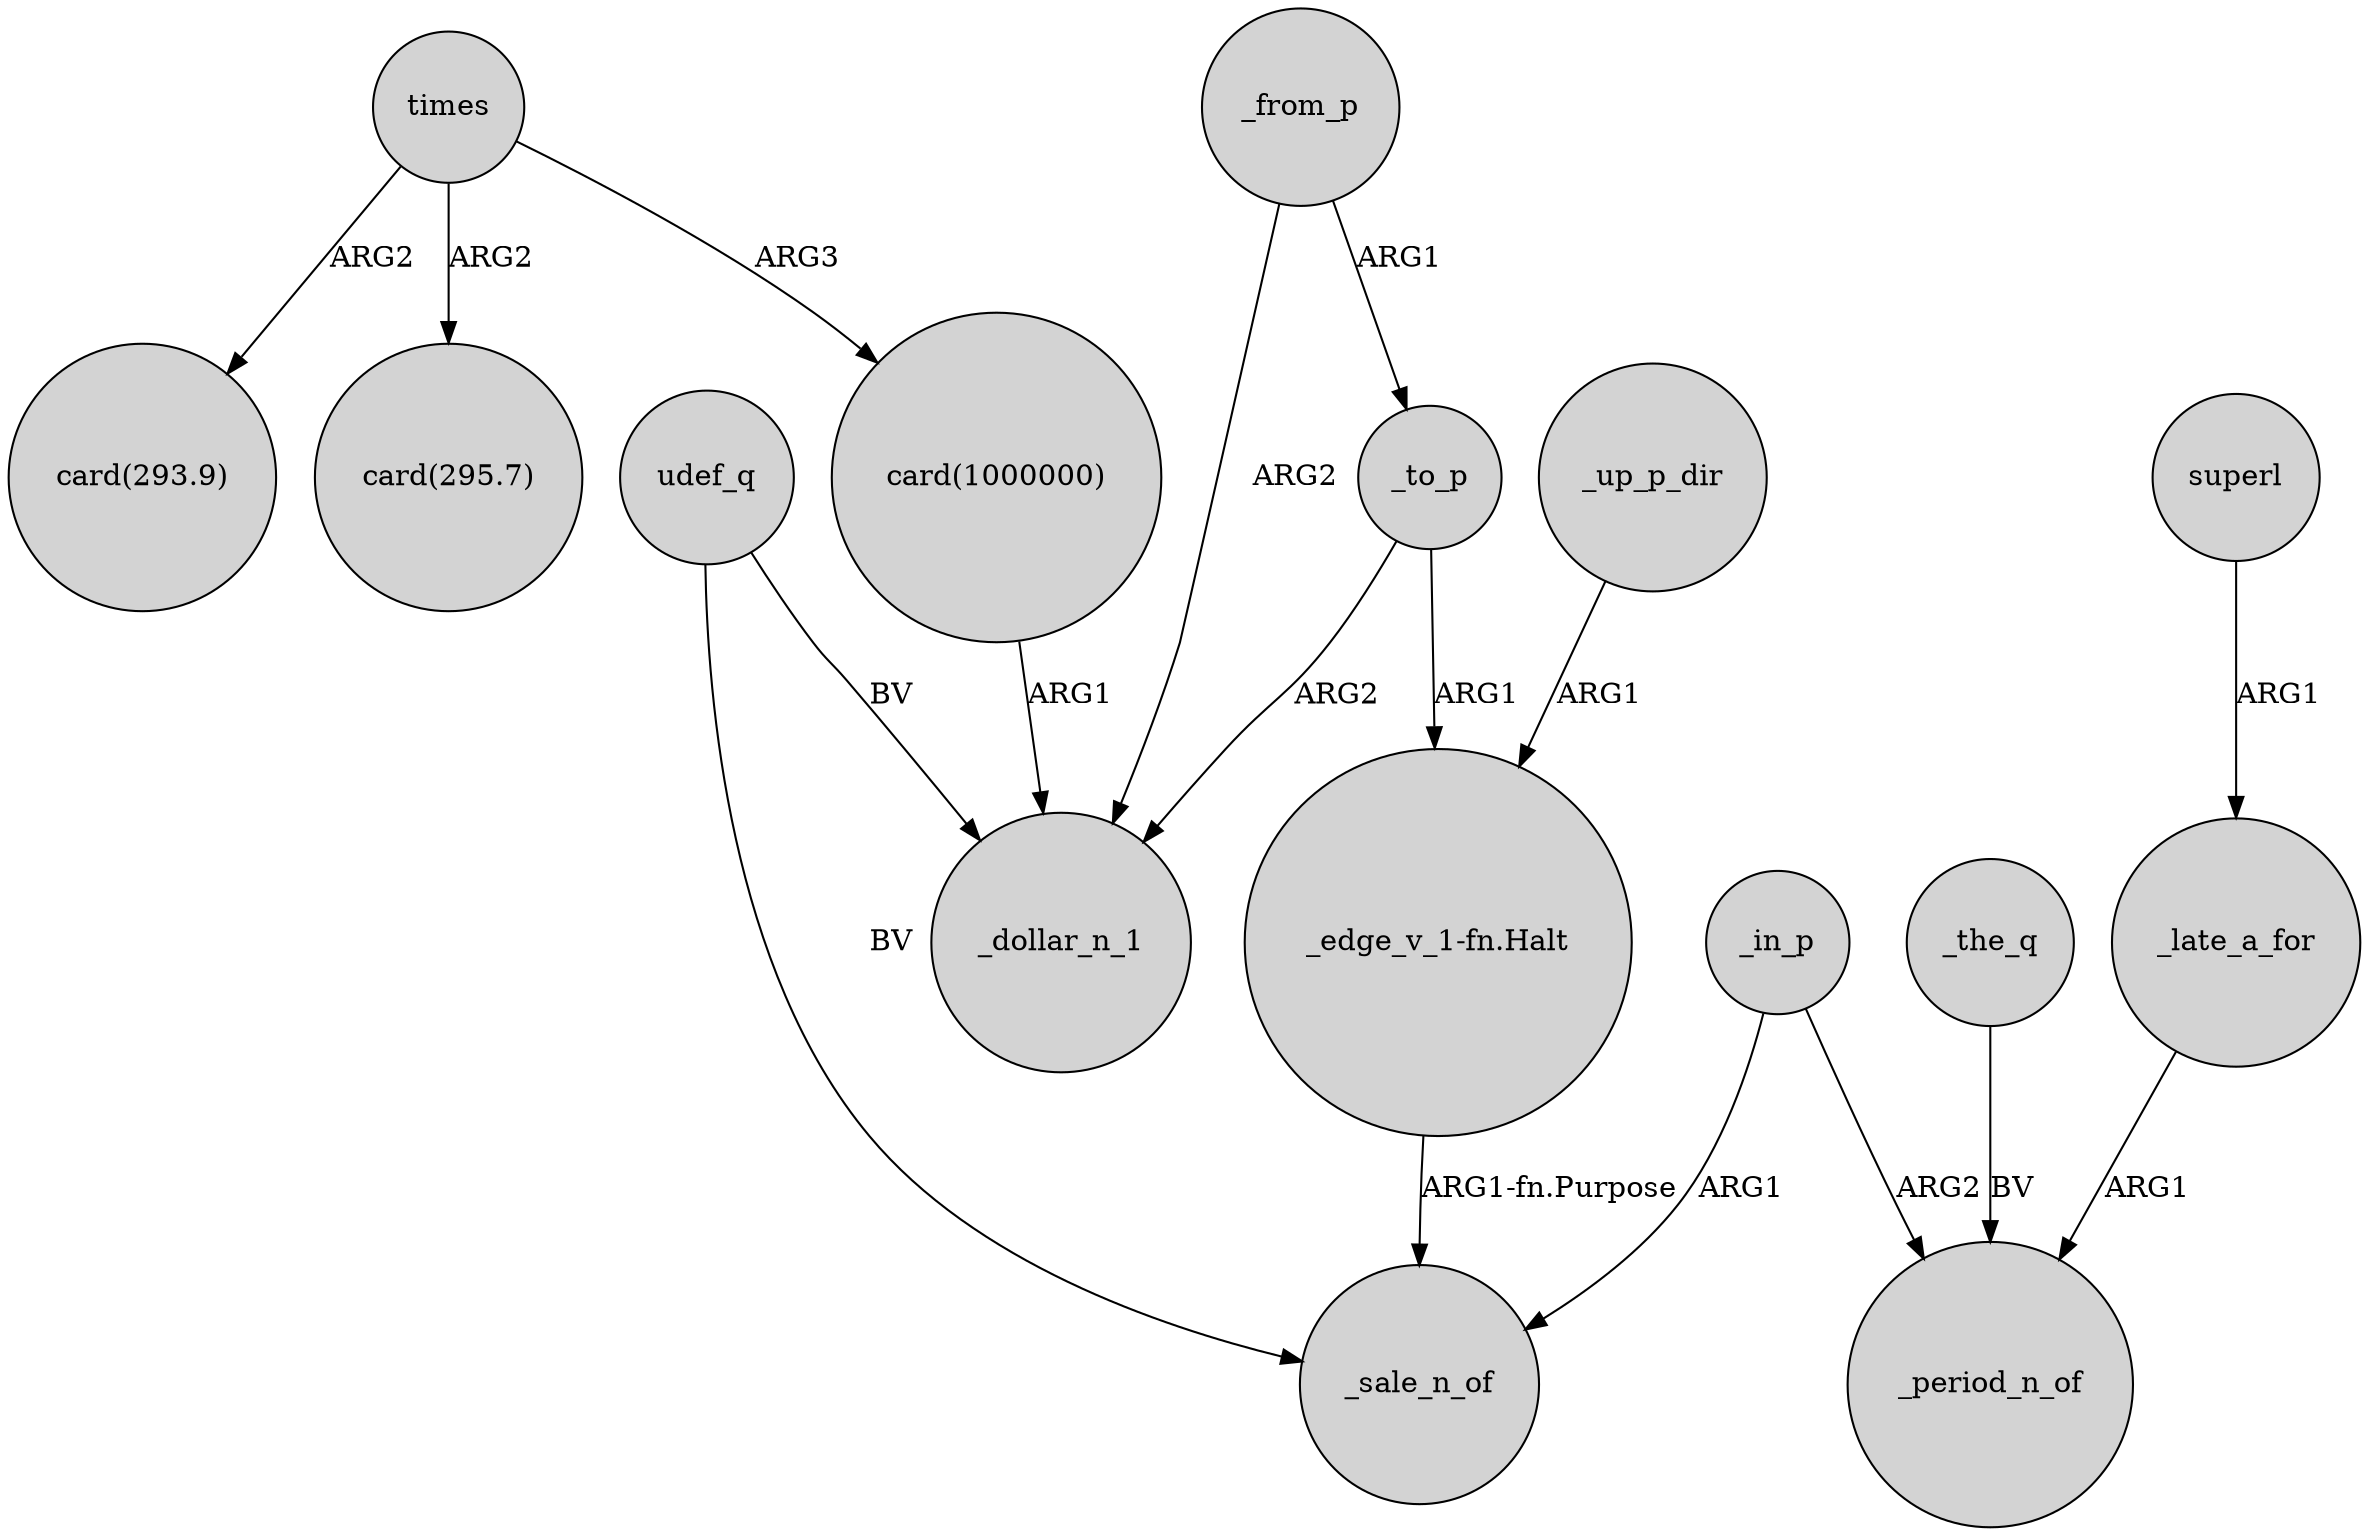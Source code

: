 digraph {
	node [shape=circle style=filled]
	times -> "card(1000000)" [label=ARG3]
	_up_p_dir -> "_edge_v_1-fn.Halt" [label=ARG1]
	times -> "card(295.7)" [label=ARG2]
	"_edge_v_1-fn.Halt" -> _sale_n_of [label="ARG1-fn.Purpose"]
	_to_p -> _dollar_n_1 [label=ARG2]
	udef_q -> _sale_n_of [label=BV]
	_the_q -> _period_n_of [label=BV]
	_in_p -> _sale_n_of [label=ARG1]
	_late_a_for -> _period_n_of [label=ARG1]
	udef_q -> _dollar_n_1 [label=BV]
	_to_p -> "_edge_v_1-fn.Halt" [label=ARG1]
	"card(1000000)" -> _dollar_n_1 [label=ARG1]
	times -> "card(293.9)" [label=ARG2]
	_from_p -> _to_p [label=ARG1]
	_from_p -> _dollar_n_1 [label=ARG2]
	_in_p -> _period_n_of [label=ARG2]
	superl -> _late_a_for [label=ARG1]
}
